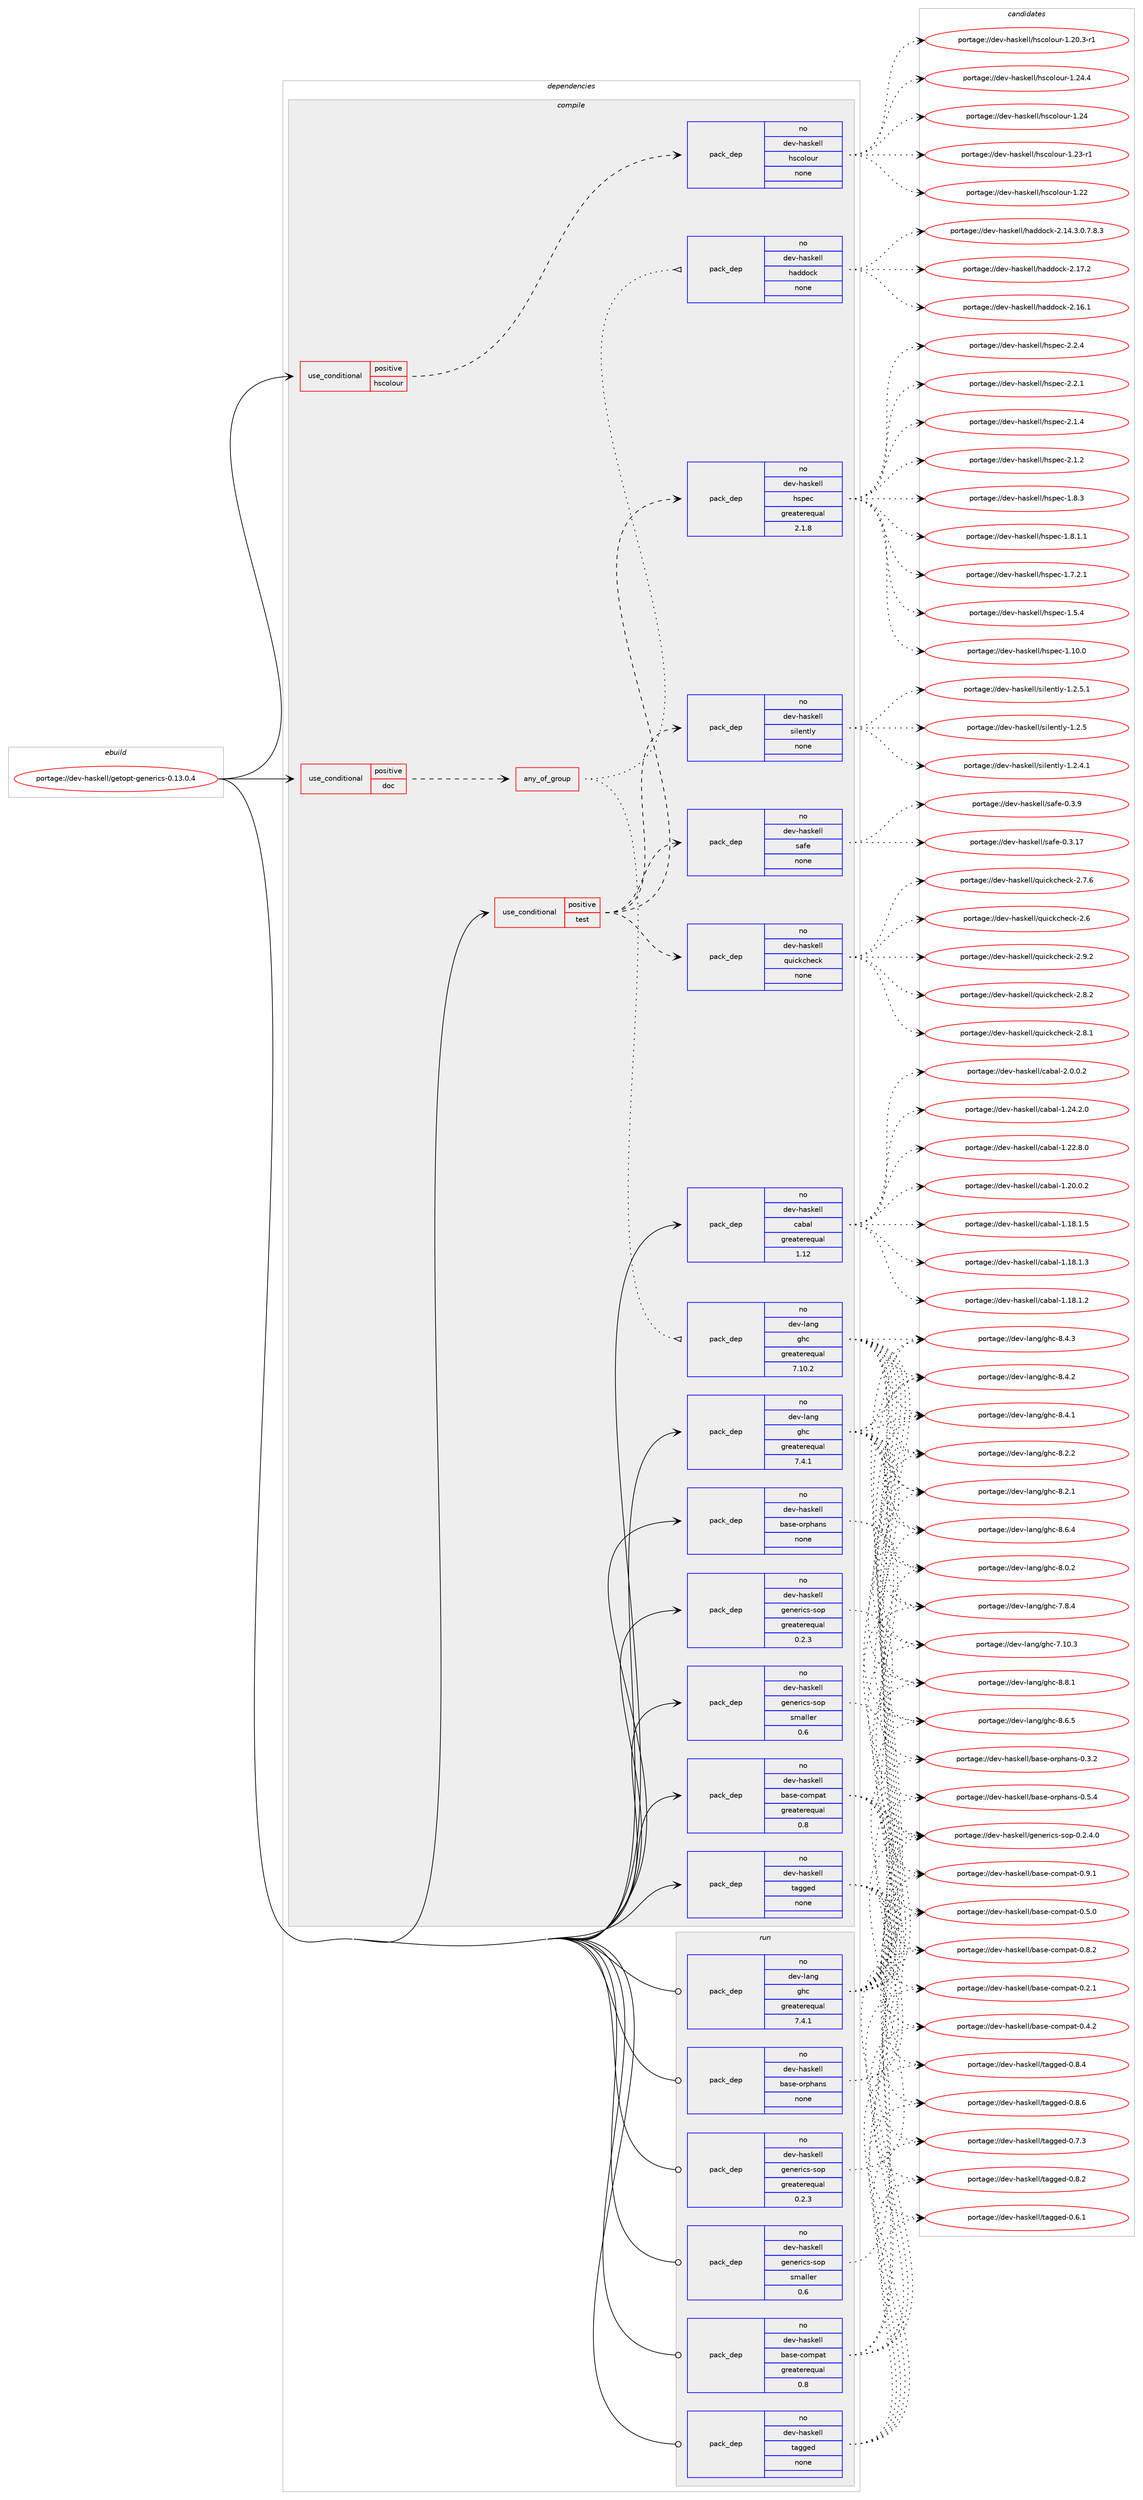 digraph prolog {

# *************
# Graph options
# *************

newrank=true;
concentrate=true;
compound=true;
graph [rankdir=LR,fontname=Helvetica,fontsize=10,ranksep=1.5];#, ranksep=2.5, nodesep=0.2];
edge  [arrowhead=vee];
node  [fontname=Helvetica,fontsize=10];

# **********
# The ebuild
# **********

subgraph cluster_leftcol {
color=gray;
rank=same;
label=<<i>ebuild</i>>;
id [label="portage://dev-haskell/getopt-generics-0.13.0.4", color=red, width=4, href="../dev-haskell/getopt-generics-0.13.0.4.svg"];
}

# ****************
# The dependencies
# ****************

subgraph cluster_midcol {
color=gray;
label=<<i>dependencies</i>>;
subgraph cluster_compile {
fillcolor="#eeeeee";
style=filled;
label=<<i>compile</i>>;
subgraph cond133884 {
dependency562029 [label=<<TABLE BORDER="0" CELLBORDER="1" CELLSPACING="0" CELLPADDING="4"><TR><TD ROWSPAN="3" CELLPADDING="10">use_conditional</TD></TR><TR><TD>positive</TD></TR><TR><TD>doc</TD></TR></TABLE>>, shape=none, color=red];
subgraph any6415 {
dependency562030 [label=<<TABLE BORDER="0" CELLBORDER="1" CELLSPACING="0" CELLPADDING="4"><TR><TD CELLPADDING="10">any_of_group</TD></TR></TABLE>>, shape=none, color=red];subgraph pack421493 {
dependency562031 [label=<<TABLE BORDER="0" CELLBORDER="1" CELLSPACING="0" CELLPADDING="4" WIDTH="220"><TR><TD ROWSPAN="6" CELLPADDING="30">pack_dep</TD></TR><TR><TD WIDTH="110">no</TD></TR><TR><TD>dev-haskell</TD></TR><TR><TD>haddock</TD></TR><TR><TD>none</TD></TR><TR><TD></TD></TR></TABLE>>, shape=none, color=blue];
}
dependency562030:e -> dependency562031:w [weight=20,style="dotted",arrowhead="oinv"];
subgraph pack421494 {
dependency562032 [label=<<TABLE BORDER="0" CELLBORDER="1" CELLSPACING="0" CELLPADDING="4" WIDTH="220"><TR><TD ROWSPAN="6" CELLPADDING="30">pack_dep</TD></TR><TR><TD WIDTH="110">no</TD></TR><TR><TD>dev-lang</TD></TR><TR><TD>ghc</TD></TR><TR><TD>greaterequal</TD></TR><TR><TD>7.10.2</TD></TR></TABLE>>, shape=none, color=blue];
}
dependency562030:e -> dependency562032:w [weight=20,style="dotted",arrowhead="oinv"];
}
dependency562029:e -> dependency562030:w [weight=20,style="dashed",arrowhead="vee"];
}
id:e -> dependency562029:w [weight=20,style="solid",arrowhead="vee"];
subgraph cond133885 {
dependency562033 [label=<<TABLE BORDER="0" CELLBORDER="1" CELLSPACING="0" CELLPADDING="4"><TR><TD ROWSPAN="3" CELLPADDING="10">use_conditional</TD></TR><TR><TD>positive</TD></TR><TR><TD>hscolour</TD></TR></TABLE>>, shape=none, color=red];
subgraph pack421495 {
dependency562034 [label=<<TABLE BORDER="0" CELLBORDER="1" CELLSPACING="0" CELLPADDING="4" WIDTH="220"><TR><TD ROWSPAN="6" CELLPADDING="30">pack_dep</TD></TR><TR><TD WIDTH="110">no</TD></TR><TR><TD>dev-haskell</TD></TR><TR><TD>hscolour</TD></TR><TR><TD>none</TD></TR><TR><TD></TD></TR></TABLE>>, shape=none, color=blue];
}
dependency562033:e -> dependency562034:w [weight=20,style="dashed",arrowhead="vee"];
}
id:e -> dependency562033:w [weight=20,style="solid",arrowhead="vee"];
subgraph cond133886 {
dependency562035 [label=<<TABLE BORDER="0" CELLBORDER="1" CELLSPACING="0" CELLPADDING="4"><TR><TD ROWSPAN="3" CELLPADDING="10">use_conditional</TD></TR><TR><TD>positive</TD></TR><TR><TD>test</TD></TR></TABLE>>, shape=none, color=red];
subgraph pack421496 {
dependency562036 [label=<<TABLE BORDER="0" CELLBORDER="1" CELLSPACING="0" CELLPADDING="4" WIDTH="220"><TR><TD ROWSPAN="6" CELLPADDING="30">pack_dep</TD></TR><TR><TD WIDTH="110">no</TD></TR><TR><TD>dev-haskell</TD></TR><TR><TD>hspec</TD></TR><TR><TD>greaterequal</TD></TR><TR><TD>2.1.8</TD></TR></TABLE>>, shape=none, color=blue];
}
dependency562035:e -> dependency562036:w [weight=20,style="dashed",arrowhead="vee"];
subgraph pack421497 {
dependency562037 [label=<<TABLE BORDER="0" CELLBORDER="1" CELLSPACING="0" CELLPADDING="4" WIDTH="220"><TR><TD ROWSPAN="6" CELLPADDING="30">pack_dep</TD></TR><TR><TD WIDTH="110">no</TD></TR><TR><TD>dev-haskell</TD></TR><TR><TD>quickcheck</TD></TR><TR><TD>none</TD></TR><TR><TD></TD></TR></TABLE>>, shape=none, color=blue];
}
dependency562035:e -> dependency562037:w [weight=20,style="dashed",arrowhead="vee"];
subgraph pack421498 {
dependency562038 [label=<<TABLE BORDER="0" CELLBORDER="1" CELLSPACING="0" CELLPADDING="4" WIDTH="220"><TR><TD ROWSPAN="6" CELLPADDING="30">pack_dep</TD></TR><TR><TD WIDTH="110">no</TD></TR><TR><TD>dev-haskell</TD></TR><TR><TD>safe</TD></TR><TR><TD>none</TD></TR><TR><TD></TD></TR></TABLE>>, shape=none, color=blue];
}
dependency562035:e -> dependency562038:w [weight=20,style="dashed",arrowhead="vee"];
subgraph pack421499 {
dependency562039 [label=<<TABLE BORDER="0" CELLBORDER="1" CELLSPACING="0" CELLPADDING="4" WIDTH="220"><TR><TD ROWSPAN="6" CELLPADDING="30">pack_dep</TD></TR><TR><TD WIDTH="110">no</TD></TR><TR><TD>dev-haskell</TD></TR><TR><TD>silently</TD></TR><TR><TD>none</TD></TR><TR><TD></TD></TR></TABLE>>, shape=none, color=blue];
}
dependency562035:e -> dependency562039:w [weight=20,style="dashed",arrowhead="vee"];
}
id:e -> dependency562035:w [weight=20,style="solid",arrowhead="vee"];
subgraph pack421500 {
dependency562040 [label=<<TABLE BORDER="0" CELLBORDER="1" CELLSPACING="0" CELLPADDING="4" WIDTH="220"><TR><TD ROWSPAN="6" CELLPADDING="30">pack_dep</TD></TR><TR><TD WIDTH="110">no</TD></TR><TR><TD>dev-haskell</TD></TR><TR><TD>base-compat</TD></TR><TR><TD>greaterequal</TD></TR><TR><TD>0.8</TD></TR></TABLE>>, shape=none, color=blue];
}
id:e -> dependency562040:w [weight=20,style="solid",arrowhead="vee"];
subgraph pack421501 {
dependency562041 [label=<<TABLE BORDER="0" CELLBORDER="1" CELLSPACING="0" CELLPADDING="4" WIDTH="220"><TR><TD ROWSPAN="6" CELLPADDING="30">pack_dep</TD></TR><TR><TD WIDTH="110">no</TD></TR><TR><TD>dev-haskell</TD></TR><TR><TD>base-orphans</TD></TR><TR><TD>none</TD></TR><TR><TD></TD></TR></TABLE>>, shape=none, color=blue];
}
id:e -> dependency562041:w [weight=20,style="solid",arrowhead="vee"];
subgraph pack421502 {
dependency562042 [label=<<TABLE BORDER="0" CELLBORDER="1" CELLSPACING="0" CELLPADDING="4" WIDTH="220"><TR><TD ROWSPAN="6" CELLPADDING="30">pack_dep</TD></TR><TR><TD WIDTH="110">no</TD></TR><TR><TD>dev-haskell</TD></TR><TR><TD>cabal</TD></TR><TR><TD>greaterequal</TD></TR><TR><TD>1.12</TD></TR></TABLE>>, shape=none, color=blue];
}
id:e -> dependency562042:w [weight=20,style="solid",arrowhead="vee"];
subgraph pack421503 {
dependency562043 [label=<<TABLE BORDER="0" CELLBORDER="1" CELLSPACING="0" CELLPADDING="4" WIDTH="220"><TR><TD ROWSPAN="6" CELLPADDING="30">pack_dep</TD></TR><TR><TD WIDTH="110">no</TD></TR><TR><TD>dev-haskell</TD></TR><TR><TD>generics-sop</TD></TR><TR><TD>greaterequal</TD></TR><TR><TD>0.2.3</TD></TR></TABLE>>, shape=none, color=blue];
}
id:e -> dependency562043:w [weight=20,style="solid",arrowhead="vee"];
subgraph pack421504 {
dependency562044 [label=<<TABLE BORDER="0" CELLBORDER="1" CELLSPACING="0" CELLPADDING="4" WIDTH="220"><TR><TD ROWSPAN="6" CELLPADDING="30">pack_dep</TD></TR><TR><TD WIDTH="110">no</TD></TR><TR><TD>dev-haskell</TD></TR><TR><TD>generics-sop</TD></TR><TR><TD>smaller</TD></TR><TR><TD>0.6</TD></TR></TABLE>>, shape=none, color=blue];
}
id:e -> dependency562044:w [weight=20,style="solid",arrowhead="vee"];
subgraph pack421505 {
dependency562045 [label=<<TABLE BORDER="0" CELLBORDER="1" CELLSPACING="0" CELLPADDING="4" WIDTH="220"><TR><TD ROWSPAN="6" CELLPADDING="30">pack_dep</TD></TR><TR><TD WIDTH="110">no</TD></TR><TR><TD>dev-haskell</TD></TR><TR><TD>tagged</TD></TR><TR><TD>none</TD></TR><TR><TD></TD></TR></TABLE>>, shape=none, color=blue];
}
id:e -> dependency562045:w [weight=20,style="solid",arrowhead="vee"];
subgraph pack421506 {
dependency562046 [label=<<TABLE BORDER="0" CELLBORDER="1" CELLSPACING="0" CELLPADDING="4" WIDTH="220"><TR><TD ROWSPAN="6" CELLPADDING="30">pack_dep</TD></TR><TR><TD WIDTH="110">no</TD></TR><TR><TD>dev-lang</TD></TR><TR><TD>ghc</TD></TR><TR><TD>greaterequal</TD></TR><TR><TD>7.4.1</TD></TR></TABLE>>, shape=none, color=blue];
}
id:e -> dependency562046:w [weight=20,style="solid",arrowhead="vee"];
}
subgraph cluster_compileandrun {
fillcolor="#eeeeee";
style=filled;
label=<<i>compile and run</i>>;
}
subgraph cluster_run {
fillcolor="#eeeeee";
style=filled;
label=<<i>run</i>>;
subgraph pack421507 {
dependency562047 [label=<<TABLE BORDER="0" CELLBORDER="1" CELLSPACING="0" CELLPADDING="4" WIDTH="220"><TR><TD ROWSPAN="6" CELLPADDING="30">pack_dep</TD></TR><TR><TD WIDTH="110">no</TD></TR><TR><TD>dev-haskell</TD></TR><TR><TD>base-compat</TD></TR><TR><TD>greaterequal</TD></TR><TR><TD>0.8</TD></TR></TABLE>>, shape=none, color=blue];
}
id:e -> dependency562047:w [weight=20,style="solid",arrowhead="odot"];
subgraph pack421508 {
dependency562048 [label=<<TABLE BORDER="0" CELLBORDER="1" CELLSPACING="0" CELLPADDING="4" WIDTH="220"><TR><TD ROWSPAN="6" CELLPADDING="30">pack_dep</TD></TR><TR><TD WIDTH="110">no</TD></TR><TR><TD>dev-haskell</TD></TR><TR><TD>base-orphans</TD></TR><TR><TD>none</TD></TR><TR><TD></TD></TR></TABLE>>, shape=none, color=blue];
}
id:e -> dependency562048:w [weight=20,style="solid",arrowhead="odot"];
subgraph pack421509 {
dependency562049 [label=<<TABLE BORDER="0" CELLBORDER="1" CELLSPACING="0" CELLPADDING="4" WIDTH="220"><TR><TD ROWSPAN="6" CELLPADDING="30">pack_dep</TD></TR><TR><TD WIDTH="110">no</TD></TR><TR><TD>dev-haskell</TD></TR><TR><TD>generics-sop</TD></TR><TR><TD>greaterequal</TD></TR><TR><TD>0.2.3</TD></TR></TABLE>>, shape=none, color=blue];
}
id:e -> dependency562049:w [weight=20,style="solid",arrowhead="odot"];
subgraph pack421510 {
dependency562050 [label=<<TABLE BORDER="0" CELLBORDER="1" CELLSPACING="0" CELLPADDING="4" WIDTH="220"><TR><TD ROWSPAN="6" CELLPADDING="30">pack_dep</TD></TR><TR><TD WIDTH="110">no</TD></TR><TR><TD>dev-haskell</TD></TR><TR><TD>generics-sop</TD></TR><TR><TD>smaller</TD></TR><TR><TD>0.6</TD></TR></TABLE>>, shape=none, color=blue];
}
id:e -> dependency562050:w [weight=20,style="solid",arrowhead="odot"];
subgraph pack421511 {
dependency562051 [label=<<TABLE BORDER="0" CELLBORDER="1" CELLSPACING="0" CELLPADDING="4" WIDTH="220"><TR><TD ROWSPAN="6" CELLPADDING="30">pack_dep</TD></TR><TR><TD WIDTH="110">no</TD></TR><TR><TD>dev-haskell</TD></TR><TR><TD>tagged</TD></TR><TR><TD>none</TD></TR><TR><TD></TD></TR></TABLE>>, shape=none, color=blue];
}
id:e -> dependency562051:w [weight=20,style="solid",arrowhead="odot"];
subgraph pack421512 {
dependency562052 [label=<<TABLE BORDER="0" CELLBORDER="1" CELLSPACING="0" CELLPADDING="4" WIDTH="220"><TR><TD ROWSPAN="6" CELLPADDING="30">pack_dep</TD></TR><TR><TD WIDTH="110">no</TD></TR><TR><TD>dev-lang</TD></TR><TR><TD>ghc</TD></TR><TR><TD>greaterequal</TD></TR><TR><TD>7.4.1</TD></TR></TABLE>>, shape=none, color=blue];
}
id:e -> dependency562052:w [weight=20,style="solid",arrowhead="odot"];
}
}

# **************
# The candidates
# **************

subgraph cluster_choices {
rank=same;
color=gray;
label=<<i>candidates</i>>;

subgraph choice421493 {
color=black;
nodesep=1;
choice100101118451049711510710110810847104971001001119910745504649554650 [label="portage://dev-haskell/haddock-2.17.2", color=red, width=4,href="../dev-haskell/haddock-2.17.2.svg"];
choice100101118451049711510710110810847104971001001119910745504649544649 [label="portage://dev-haskell/haddock-2.16.1", color=red, width=4,href="../dev-haskell/haddock-2.16.1.svg"];
choice1001011184510497115107101108108471049710010011199107455046495246514648465546564651 [label="portage://dev-haskell/haddock-2.14.3.0.7.8.3", color=red, width=4,href="../dev-haskell/haddock-2.14.3.0.7.8.3.svg"];
dependency562031:e -> choice100101118451049711510710110810847104971001001119910745504649554650:w [style=dotted,weight="100"];
dependency562031:e -> choice100101118451049711510710110810847104971001001119910745504649544649:w [style=dotted,weight="100"];
dependency562031:e -> choice1001011184510497115107101108108471049710010011199107455046495246514648465546564651:w [style=dotted,weight="100"];
}
subgraph choice421494 {
color=black;
nodesep=1;
choice10010111845108971101034710310499455646564649 [label="portage://dev-lang/ghc-8.8.1", color=red, width=4,href="../dev-lang/ghc-8.8.1.svg"];
choice10010111845108971101034710310499455646544653 [label="portage://dev-lang/ghc-8.6.5", color=red, width=4,href="../dev-lang/ghc-8.6.5.svg"];
choice10010111845108971101034710310499455646544652 [label="portage://dev-lang/ghc-8.6.4", color=red, width=4,href="../dev-lang/ghc-8.6.4.svg"];
choice10010111845108971101034710310499455646524651 [label="portage://dev-lang/ghc-8.4.3", color=red, width=4,href="../dev-lang/ghc-8.4.3.svg"];
choice10010111845108971101034710310499455646524650 [label="portage://dev-lang/ghc-8.4.2", color=red, width=4,href="../dev-lang/ghc-8.4.2.svg"];
choice10010111845108971101034710310499455646524649 [label="portage://dev-lang/ghc-8.4.1", color=red, width=4,href="../dev-lang/ghc-8.4.1.svg"];
choice10010111845108971101034710310499455646504650 [label="portage://dev-lang/ghc-8.2.2", color=red, width=4,href="../dev-lang/ghc-8.2.2.svg"];
choice10010111845108971101034710310499455646504649 [label="portage://dev-lang/ghc-8.2.1", color=red, width=4,href="../dev-lang/ghc-8.2.1.svg"];
choice10010111845108971101034710310499455646484650 [label="portage://dev-lang/ghc-8.0.2", color=red, width=4,href="../dev-lang/ghc-8.0.2.svg"];
choice10010111845108971101034710310499455546564652 [label="portage://dev-lang/ghc-7.8.4", color=red, width=4,href="../dev-lang/ghc-7.8.4.svg"];
choice1001011184510897110103471031049945554649484651 [label="portage://dev-lang/ghc-7.10.3", color=red, width=4,href="../dev-lang/ghc-7.10.3.svg"];
dependency562032:e -> choice10010111845108971101034710310499455646564649:w [style=dotted,weight="100"];
dependency562032:e -> choice10010111845108971101034710310499455646544653:w [style=dotted,weight="100"];
dependency562032:e -> choice10010111845108971101034710310499455646544652:w [style=dotted,weight="100"];
dependency562032:e -> choice10010111845108971101034710310499455646524651:w [style=dotted,weight="100"];
dependency562032:e -> choice10010111845108971101034710310499455646524650:w [style=dotted,weight="100"];
dependency562032:e -> choice10010111845108971101034710310499455646524649:w [style=dotted,weight="100"];
dependency562032:e -> choice10010111845108971101034710310499455646504650:w [style=dotted,weight="100"];
dependency562032:e -> choice10010111845108971101034710310499455646504649:w [style=dotted,weight="100"];
dependency562032:e -> choice10010111845108971101034710310499455646484650:w [style=dotted,weight="100"];
dependency562032:e -> choice10010111845108971101034710310499455546564652:w [style=dotted,weight="100"];
dependency562032:e -> choice1001011184510897110103471031049945554649484651:w [style=dotted,weight="100"];
}
subgraph choice421495 {
color=black;
nodesep=1;
choice1001011184510497115107101108108471041159911110811111711445494650524652 [label="portage://dev-haskell/hscolour-1.24.4", color=red, width=4,href="../dev-haskell/hscolour-1.24.4.svg"];
choice100101118451049711510710110810847104115991111081111171144549465052 [label="portage://dev-haskell/hscolour-1.24", color=red, width=4,href="../dev-haskell/hscolour-1.24.svg"];
choice1001011184510497115107101108108471041159911110811111711445494650514511449 [label="portage://dev-haskell/hscolour-1.23-r1", color=red, width=4,href="../dev-haskell/hscolour-1.23-r1.svg"];
choice100101118451049711510710110810847104115991111081111171144549465050 [label="portage://dev-haskell/hscolour-1.22", color=red, width=4,href="../dev-haskell/hscolour-1.22.svg"];
choice10010111845104971151071011081084710411599111108111117114454946504846514511449 [label="portage://dev-haskell/hscolour-1.20.3-r1", color=red, width=4,href="../dev-haskell/hscolour-1.20.3-r1.svg"];
dependency562034:e -> choice1001011184510497115107101108108471041159911110811111711445494650524652:w [style=dotted,weight="100"];
dependency562034:e -> choice100101118451049711510710110810847104115991111081111171144549465052:w [style=dotted,weight="100"];
dependency562034:e -> choice1001011184510497115107101108108471041159911110811111711445494650514511449:w [style=dotted,weight="100"];
dependency562034:e -> choice100101118451049711510710110810847104115991111081111171144549465050:w [style=dotted,weight="100"];
dependency562034:e -> choice10010111845104971151071011081084710411599111108111117114454946504846514511449:w [style=dotted,weight="100"];
}
subgraph choice421496 {
color=black;
nodesep=1;
choice10010111845104971151071011081084710411511210199455046504652 [label="portage://dev-haskell/hspec-2.2.4", color=red, width=4,href="../dev-haskell/hspec-2.2.4.svg"];
choice10010111845104971151071011081084710411511210199455046504649 [label="portage://dev-haskell/hspec-2.2.1", color=red, width=4,href="../dev-haskell/hspec-2.2.1.svg"];
choice10010111845104971151071011081084710411511210199455046494652 [label="portage://dev-haskell/hspec-2.1.4", color=red, width=4,href="../dev-haskell/hspec-2.1.4.svg"];
choice10010111845104971151071011081084710411511210199455046494650 [label="portage://dev-haskell/hspec-2.1.2", color=red, width=4,href="../dev-haskell/hspec-2.1.2.svg"];
choice10010111845104971151071011081084710411511210199454946564651 [label="portage://dev-haskell/hspec-1.8.3", color=red, width=4,href="../dev-haskell/hspec-1.8.3.svg"];
choice100101118451049711510710110810847104115112101994549465646494649 [label="portage://dev-haskell/hspec-1.8.1.1", color=red, width=4,href="../dev-haskell/hspec-1.8.1.1.svg"];
choice100101118451049711510710110810847104115112101994549465546504649 [label="portage://dev-haskell/hspec-1.7.2.1", color=red, width=4,href="../dev-haskell/hspec-1.7.2.1.svg"];
choice10010111845104971151071011081084710411511210199454946534652 [label="portage://dev-haskell/hspec-1.5.4", color=red, width=4,href="../dev-haskell/hspec-1.5.4.svg"];
choice1001011184510497115107101108108471041151121019945494649484648 [label="portage://dev-haskell/hspec-1.10.0", color=red, width=4,href="../dev-haskell/hspec-1.10.0.svg"];
dependency562036:e -> choice10010111845104971151071011081084710411511210199455046504652:w [style=dotted,weight="100"];
dependency562036:e -> choice10010111845104971151071011081084710411511210199455046504649:w [style=dotted,weight="100"];
dependency562036:e -> choice10010111845104971151071011081084710411511210199455046494652:w [style=dotted,weight="100"];
dependency562036:e -> choice10010111845104971151071011081084710411511210199455046494650:w [style=dotted,weight="100"];
dependency562036:e -> choice10010111845104971151071011081084710411511210199454946564651:w [style=dotted,weight="100"];
dependency562036:e -> choice100101118451049711510710110810847104115112101994549465646494649:w [style=dotted,weight="100"];
dependency562036:e -> choice100101118451049711510710110810847104115112101994549465546504649:w [style=dotted,weight="100"];
dependency562036:e -> choice10010111845104971151071011081084710411511210199454946534652:w [style=dotted,weight="100"];
dependency562036:e -> choice1001011184510497115107101108108471041151121019945494649484648:w [style=dotted,weight="100"];
}
subgraph choice421497 {
color=black;
nodesep=1;
choice100101118451049711510710110810847113117105991079910410199107455046574650 [label="portage://dev-haskell/quickcheck-2.9.2", color=red, width=4,href="../dev-haskell/quickcheck-2.9.2.svg"];
choice100101118451049711510710110810847113117105991079910410199107455046564650 [label="portage://dev-haskell/quickcheck-2.8.2", color=red, width=4,href="../dev-haskell/quickcheck-2.8.2.svg"];
choice100101118451049711510710110810847113117105991079910410199107455046564649 [label="portage://dev-haskell/quickcheck-2.8.1", color=red, width=4,href="../dev-haskell/quickcheck-2.8.1.svg"];
choice100101118451049711510710110810847113117105991079910410199107455046554654 [label="portage://dev-haskell/quickcheck-2.7.6", color=red, width=4,href="../dev-haskell/quickcheck-2.7.6.svg"];
choice10010111845104971151071011081084711311710599107991041019910745504654 [label="portage://dev-haskell/quickcheck-2.6", color=red, width=4,href="../dev-haskell/quickcheck-2.6.svg"];
dependency562037:e -> choice100101118451049711510710110810847113117105991079910410199107455046574650:w [style=dotted,weight="100"];
dependency562037:e -> choice100101118451049711510710110810847113117105991079910410199107455046564650:w [style=dotted,weight="100"];
dependency562037:e -> choice100101118451049711510710110810847113117105991079910410199107455046564649:w [style=dotted,weight="100"];
dependency562037:e -> choice100101118451049711510710110810847113117105991079910410199107455046554654:w [style=dotted,weight="100"];
dependency562037:e -> choice10010111845104971151071011081084711311710599107991041019910745504654:w [style=dotted,weight="100"];
}
subgraph choice421498 {
color=black;
nodesep=1;
choice10010111845104971151071011081084711597102101454846514657 [label="portage://dev-haskell/safe-0.3.9", color=red, width=4,href="../dev-haskell/safe-0.3.9.svg"];
choice1001011184510497115107101108108471159710210145484651464955 [label="portage://dev-haskell/safe-0.3.17", color=red, width=4,href="../dev-haskell/safe-0.3.17.svg"];
dependency562038:e -> choice10010111845104971151071011081084711597102101454846514657:w [style=dotted,weight="100"];
dependency562038:e -> choice1001011184510497115107101108108471159710210145484651464955:w [style=dotted,weight="100"];
}
subgraph choice421499 {
color=black;
nodesep=1;
choice1001011184510497115107101108108471151051081011101161081214549465046534649 [label="portage://dev-haskell/silently-1.2.5.1", color=red, width=4,href="../dev-haskell/silently-1.2.5.1.svg"];
choice100101118451049711510710110810847115105108101110116108121454946504653 [label="portage://dev-haskell/silently-1.2.5", color=red, width=4,href="../dev-haskell/silently-1.2.5.svg"];
choice1001011184510497115107101108108471151051081011101161081214549465046524649 [label="portage://dev-haskell/silently-1.2.4.1", color=red, width=4,href="../dev-haskell/silently-1.2.4.1.svg"];
dependency562039:e -> choice1001011184510497115107101108108471151051081011101161081214549465046534649:w [style=dotted,weight="100"];
dependency562039:e -> choice100101118451049711510710110810847115105108101110116108121454946504653:w [style=dotted,weight="100"];
dependency562039:e -> choice1001011184510497115107101108108471151051081011101161081214549465046524649:w [style=dotted,weight="100"];
}
subgraph choice421500 {
color=black;
nodesep=1;
choice1001011184510497115107101108108479897115101459911110911297116454846574649 [label="portage://dev-haskell/base-compat-0.9.1", color=red, width=4,href="../dev-haskell/base-compat-0.9.1.svg"];
choice1001011184510497115107101108108479897115101459911110911297116454846564650 [label="portage://dev-haskell/base-compat-0.8.2", color=red, width=4,href="../dev-haskell/base-compat-0.8.2.svg"];
choice1001011184510497115107101108108479897115101459911110911297116454846534648 [label="portage://dev-haskell/base-compat-0.5.0", color=red, width=4,href="../dev-haskell/base-compat-0.5.0.svg"];
choice1001011184510497115107101108108479897115101459911110911297116454846524650 [label="portage://dev-haskell/base-compat-0.4.2", color=red, width=4,href="../dev-haskell/base-compat-0.4.2.svg"];
choice1001011184510497115107101108108479897115101459911110911297116454846504649 [label="portage://dev-haskell/base-compat-0.2.1", color=red, width=4,href="../dev-haskell/base-compat-0.2.1.svg"];
dependency562040:e -> choice1001011184510497115107101108108479897115101459911110911297116454846574649:w [style=dotted,weight="100"];
dependency562040:e -> choice1001011184510497115107101108108479897115101459911110911297116454846564650:w [style=dotted,weight="100"];
dependency562040:e -> choice1001011184510497115107101108108479897115101459911110911297116454846534648:w [style=dotted,weight="100"];
dependency562040:e -> choice1001011184510497115107101108108479897115101459911110911297116454846524650:w [style=dotted,weight="100"];
dependency562040:e -> choice1001011184510497115107101108108479897115101459911110911297116454846504649:w [style=dotted,weight="100"];
}
subgraph choice421501 {
color=black;
nodesep=1;
choice10010111845104971151071011081084798971151014511111411210497110115454846534652 [label="portage://dev-haskell/base-orphans-0.5.4", color=red, width=4,href="../dev-haskell/base-orphans-0.5.4.svg"];
choice10010111845104971151071011081084798971151014511111411210497110115454846514650 [label="portage://dev-haskell/base-orphans-0.3.2", color=red, width=4,href="../dev-haskell/base-orphans-0.3.2.svg"];
dependency562041:e -> choice10010111845104971151071011081084798971151014511111411210497110115454846534652:w [style=dotted,weight="100"];
dependency562041:e -> choice10010111845104971151071011081084798971151014511111411210497110115454846514650:w [style=dotted,weight="100"];
}
subgraph choice421502 {
color=black;
nodesep=1;
choice100101118451049711510710110810847999798971084550464846484650 [label="portage://dev-haskell/cabal-2.0.0.2", color=red, width=4,href="../dev-haskell/cabal-2.0.0.2.svg"];
choice10010111845104971151071011081084799979897108454946505246504648 [label="portage://dev-haskell/cabal-1.24.2.0", color=red, width=4,href="../dev-haskell/cabal-1.24.2.0.svg"];
choice10010111845104971151071011081084799979897108454946505046564648 [label="portage://dev-haskell/cabal-1.22.8.0", color=red, width=4,href="../dev-haskell/cabal-1.22.8.0.svg"];
choice10010111845104971151071011081084799979897108454946504846484650 [label="portage://dev-haskell/cabal-1.20.0.2", color=red, width=4,href="../dev-haskell/cabal-1.20.0.2.svg"];
choice10010111845104971151071011081084799979897108454946495646494653 [label="portage://dev-haskell/cabal-1.18.1.5", color=red, width=4,href="../dev-haskell/cabal-1.18.1.5.svg"];
choice10010111845104971151071011081084799979897108454946495646494651 [label="portage://dev-haskell/cabal-1.18.1.3", color=red, width=4,href="../dev-haskell/cabal-1.18.1.3.svg"];
choice10010111845104971151071011081084799979897108454946495646494650 [label="portage://dev-haskell/cabal-1.18.1.2", color=red, width=4,href="../dev-haskell/cabal-1.18.1.2.svg"];
dependency562042:e -> choice100101118451049711510710110810847999798971084550464846484650:w [style=dotted,weight="100"];
dependency562042:e -> choice10010111845104971151071011081084799979897108454946505246504648:w [style=dotted,weight="100"];
dependency562042:e -> choice10010111845104971151071011081084799979897108454946505046564648:w [style=dotted,weight="100"];
dependency562042:e -> choice10010111845104971151071011081084799979897108454946504846484650:w [style=dotted,weight="100"];
dependency562042:e -> choice10010111845104971151071011081084799979897108454946495646494653:w [style=dotted,weight="100"];
dependency562042:e -> choice10010111845104971151071011081084799979897108454946495646494651:w [style=dotted,weight="100"];
dependency562042:e -> choice10010111845104971151071011081084799979897108454946495646494650:w [style=dotted,weight="100"];
}
subgraph choice421503 {
color=black;
nodesep=1;
choice10010111845104971151071011081084710310111010111410599115451151111124548465046524648 [label="portage://dev-haskell/generics-sop-0.2.4.0", color=red, width=4,href="../dev-haskell/generics-sop-0.2.4.0.svg"];
dependency562043:e -> choice10010111845104971151071011081084710310111010111410599115451151111124548465046524648:w [style=dotted,weight="100"];
}
subgraph choice421504 {
color=black;
nodesep=1;
choice10010111845104971151071011081084710310111010111410599115451151111124548465046524648 [label="portage://dev-haskell/generics-sop-0.2.4.0", color=red, width=4,href="../dev-haskell/generics-sop-0.2.4.0.svg"];
dependency562044:e -> choice10010111845104971151071011081084710310111010111410599115451151111124548465046524648:w [style=dotted,weight="100"];
}
subgraph choice421505 {
color=black;
nodesep=1;
choice10010111845104971151071011081084711697103103101100454846564654 [label="portage://dev-haskell/tagged-0.8.6", color=red, width=4,href="../dev-haskell/tagged-0.8.6.svg"];
choice10010111845104971151071011081084711697103103101100454846564652 [label="portage://dev-haskell/tagged-0.8.4", color=red, width=4,href="../dev-haskell/tagged-0.8.4.svg"];
choice10010111845104971151071011081084711697103103101100454846564650 [label="portage://dev-haskell/tagged-0.8.2", color=red, width=4,href="../dev-haskell/tagged-0.8.2.svg"];
choice10010111845104971151071011081084711697103103101100454846554651 [label="portage://dev-haskell/tagged-0.7.3", color=red, width=4,href="../dev-haskell/tagged-0.7.3.svg"];
choice10010111845104971151071011081084711697103103101100454846544649 [label="portage://dev-haskell/tagged-0.6.1", color=red, width=4,href="../dev-haskell/tagged-0.6.1.svg"];
dependency562045:e -> choice10010111845104971151071011081084711697103103101100454846564654:w [style=dotted,weight="100"];
dependency562045:e -> choice10010111845104971151071011081084711697103103101100454846564652:w [style=dotted,weight="100"];
dependency562045:e -> choice10010111845104971151071011081084711697103103101100454846564650:w [style=dotted,weight="100"];
dependency562045:e -> choice10010111845104971151071011081084711697103103101100454846554651:w [style=dotted,weight="100"];
dependency562045:e -> choice10010111845104971151071011081084711697103103101100454846544649:w [style=dotted,weight="100"];
}
subgraph choice421506 {
color=black;
nodesep=1;
choice10010111845108971101034710310499455646564649 [label="portage://dev-lang/ghc-8.8.1", color=red, width=4,href="../dev-lang/ghc-8.8.1.svg"];
choice10010111845108971101034710310499455646544653 [label="portage://dev-lang/ghc-8.6.5", color=red, width=4,href="../dev-lang/ghc-8.6.5.svg"];
choice10010111845108971101034710310499455646544652 [label="portage://dev-lang/ghc-8.6.4", color=red, width=4,href="../dev-lang/ghc-8.6.4.svg"];
choice10010111845108971101034710310499455646524651 [label="portage://dev-lang/ghc-8.4.3", color=red, width=4,href="../dev-lang/ghc-8.4.3.svg"];
choice10010111845108971101034710310499455646524650 [label="portage://dev-lang/ghc-8.4.2", color=red, width=4,href="../dev-lang/ghc-8.4.2.svg"];
choice10010111845108971101034710310499455646524649 [label="portage://dev-lang/ghc-8.4.1", color=red, width=4,href="../dev-lang/ghc-8.4.1.svg"];
choice10010111845108971101034710310499455646504650 [label="portage://dev-lang/ghc-8.2.2", color=red, width=4,href="../dev-lang/ghc-8.2.2.svg"];
choice10010111845108971101034710310499455646504649 [label="portage://dev-lang/ghc-8.2.1", color=red, width=4,href="../dev-lang/ghc-8.2.1.svg"];
choice10010111845108971101034710310499455646484650 [label="portage://dev-lang/ghc-8.0.2", color=red, width=4,href="../dev-lang/ghc-8.0.2.svg"];
choice10010111845108971101034710310499455546564652 [label="portage://dev-lang/ghc-7.8.4", color=red, width=4,href="../dev-lang/ghc-7.8.4.svg"];
choice1001011184510897110103471031049945554649484651 [label="portage://dev-lang/ghc-7.10.3", color=red, width=4,href="../dev-lang/ghc-7.10.3.svg"];
dependency562046:e -> choice10010111845108971101034710310499455646564649:w [style=dotted,weight="100"];
dependency562046:e -> choice10010111845108971101034710310499455646544653:w [style=dotted,weight="100"];
dependency562046:e -> choice10010111845108971101034710310499455646544652:w [style=dotted,weight="100"];
dependency562046:e -> choice10010111845108971101034710310499455646524651:w [style=dotted,weight="100"];
dependency562046:e -> choice10010111845108971101034710310499455646524650:w [style=dotted,weight="100"];
dependency562046:e -> choice10010111845108971101034710310499455646524649:w [style=dotted,weight="100"];
dependency562046:e -> choice10010111845108971101034710310499455646504650:w [style=dotted,weight="100"];
dependency562046:e -> choice10010111845108971101034710310499455646504649:w [style=dotted,weight="100"];
dependency562046:e -> choice10010111845108971101034710310499455646484650:w [style=dotted,weight="100"];
dependency562046:e -> choice10010111845108971101034710310499455546564652:w [style=dotted,weight="100"];
dependency562046:e -> choice1001011184510897110103471031049945554649484651:w [style=dotted,weight="100"];
}
subgraph choice421507 {
color=black;
nodesep=1;
choice1001011184510497115107101108108479897115101459911110911297116454846574649 [label="portage://dev-haskell/base-compat-0.9.1", color=red, width=4,href="../dev-haskell/base-compat-0.9.1.svg"];
choice1001011184510497115107101108108479897115101459911110911297116454846564650 [label="portage://dev-haskell/base-compat-0.8.2", color=red, width=4,href="../dev-haskell/base-compat-0.8.2.svg"];
choice1001011184510497115107101108108479897115101459911110911297116454846534648 [label="portage://dev-haskell/base-compat-0.5.0", color=red, width=4,href="../dev-haskell/base-compat-0.5.0.svg"];
choice1001011184510497115107101108108479897115101459911110911297116454846524650 [label="portage://dev-haskell/base-compat-0.4.2", color=red, width=4,href="../dev-haskell/base-compat-0.4.2.svg"];
choice1001011184510497115107101108108479897115101459911110911297116454846504649 [label="portage://dev-haskell/base-compat-0.2.1", color=red, width=4,href="../dev-haskell/base-compat-0.2.1.svg"];
dependency562047:e -> choice1001011184510497115107101108108479897115101459911110911297116454846574649:w [style=dotted,weight="100"];
dependency562047:e -> choice1001011184510497115107101108108479897115101459911110911297116454846564650:w [style=dotted,weight="100"];
dependency562047:e -> choice1001011184510497115107101108108479897115101459911110911297116454846534648:w [style=dotted,weight="100"];
dependency562047:e -> choice1001011184510497115107101108108479897115101459911110911297116454846524650:w [style=dotted,weight="100"];
dependency562047:e -> choice1001011184510497115107101108108479897115101459911110911297116454846504649:w [style=dotted,weight="100"];
}
subgraph choice421508 {
color=black;
nodesep=1;
choice10010111845104971151071011081084798971151014511111411210497110115454846534652 [label="portage://dev-haskell/base-orphans-0.5.4", color=red, width=4,href="../dev-haskell/base-orphans-0.5.4.svg"];
choice10010111845104971151071011081084798971151014511111411210497110115454846514650 [label="portage://dev-haskell/base-orphans-0.3.2", color=red, width=4,href="../dev-haskell/base-orphans-0.3.2.svg"];
dependency562048:e -> choice10010111845104971151071011081084798971151014511111411210497110115454846534652:w [style=dotted,weight="100"];
dependency562048:e -> choice10010111845104971151071011081084798971151014511111411210497110115454846514650:w [style=dotted,weight="100"];
}
subgraph choice421509 {
color=black;
nodesep=1;
choice10010111845104971151071011081084710310111010111410599115451151111124548465046524648 [label="portage://dev-haskell/generics-sop-0.2.4.0", color=red, width=4,href="../dev-haskell/generics-sop-0.2.4.0.svg"];
dependency562049:e -> choice10010111845104971151071011081084710310111010111410599115451151111124548465046524648:w [style=dotted,weight="100"];
}
subgraph choice421510 {
color=black;
nodesep=1;
choice10010111845104971151071011081084710310111010111410599115451151111124548465046524648 [label="portage://dev-haskell/generics-sop-0.2.4.0", color=red, width=4,href="../dev-haskell/generics-sop-0.2.4.0.svg"];
dependency562050:e -> choice10010111845104971151071011081084710310111010111410599115451151111124548465046524648:w [style=dotted,weight="100"];
}
subgraph choice421511 {
color=black;
nodesep=1;
choice10010111845104971151071011081084711697103103101100454846564654 [label="portage://dev-haskell/tagged-0.8.6", color=red, width=4,href="../dev-haskell/tagged-0.8.6.svg"];
choice10010111845104971151071011081084711697103103101100454846564652 [label="portage://dev-haskell/tagged-0.8.4", color=red, width=4,href="../dev-haskell/tagged-0.8.4.svg"];
choice10010111845104971151071011081084711697103103101100454846564650 [label="portage://dev-haskell/tagged-0.8.2", color=red, width=4,href="../dev-haskell/tagged-0.8.2.svg"];
choice10010111845104971151071011081084711697103103101100454846554651 [label="portage://dev-haskell/tagged-0.7.3", color=red, width=4,href="../dev-haskell/tagged-0.7.3.svg"];
choice10010111845104971151071011081084711697103103101100454846544649 [label="portage://dev-haskell/tagged-0.6.1", color=red, width=4,href="../dev-haskell/tagged-0.6.1.svg"];
dependency562051:e -> choice10010111845104971151071011081084711697103103101100454846564654:w [style=dotted,weight="100"];
dependency562051:e -> choice10010111845104971151071011081084711697103103101100454846564652:w [style=dotted,weight="100"];
dependency562051:e -> choice10010111845104971151071011081084711697103103101100454846564650:w [style=dotted,weight="100"];
dependency562051:e -> choice10010111845104971151071011081084711697103103101100454846554651:w [style=dotted,weight="100"];
dependency562051:e -> choice10010111845104971151071011081084711697103103101100454846544649:w [style=dotted,weight="100"];
}
subgraph choice421512 {
color=black;
nodesep=1;
choice10010111845108971101034710310499455646564649 [label="portage://dev-lang/ghc-8.8.1", color=red, width=4,href="../dev-lang/ghc-8.8.1.svg"];
choice10010111845108971101034710310499455646544653 [label="portage://dev-lang/ghc-8.6.5", color=red, width=4,href="../dev-lang/ghc-8.6.5.svg"];
choice10010111845108971101034710310499455646544652 [label="portage://dev-lang/ghc-8.6.4", color=red, width=4,href="../dev-lang/ghc-8.6.4.svg"];
choice10010111845108971101034710310499455646524651 [label="portage://dev-lang/ghc-8.4.3", color=red, width=4,href="../dev-lang/ghc-8.4.3.svg"];
choice10010111845108971101034710310499455646524650 [label="portage://dev-lang/ghc-8.4.2", color=red, width=4,href="../dev-lang/ghc-8.4.2.svg"];
choice10010111845108971101034710310499455646524649 [label="portage://dev-lang/ghc-8.4.1", color=red, width=4,href="../dev-lang/ghc-8.4.1.svg"];
choice10010111845108971101034710310499455646504650 [label="portage://dev-lang/ghc-8.2.2", color=red, width=4,href="../dev-lang/ghc-8.2.2.svg"];
choice10010111845108971101034710310499455646504649 [label="portage://dev-lang/ghc-8.2.1", color=red, width=4,href="../dev-lang/ghc-8.2.1.svg"];
choice10010111845108971101034710310499455646484650 [label="portage://dev-lang/ghc-8.0.2", color=red, width=4,href="../dev-lang/ghc-8.0.2.svg"];
choice10010111845108971101034710310499455546564652 [label="portage://dev-lang/ghc-7.8.4", color=red, width=4,href="../dev-lang/ghc-7.8.4.svg"];
choice1001011184510897110103471031049945554649484651 [label="portage://dev-lang/ghc-7.10.3", color=red, width=4,href="../dev-lang/ghc-7.10.3.svg"];
dependency562052:e -> choice10010111845108971101034710310499455646564649:w [style=dotted,weight="100"];
dependency562052:e -> choice10010111845108971101034710310499455646544653:w [style=dotted,weight="100"];
dependency562052:e -> choice10010111845108971101034710310499455646544652:w [style=dotted,weight="100"];
dependency562052:e -> choice10010111845108971101034710310499455646524651:w [style=dotted,weight="100"];
dependency562052:e -> choice10010111845108971101034710310499455646524650:w [style=dotted,weight="100"];
dependency562052:e -> choice10010111845108971101034710310499455646524649:w [style=dotted,weight="100"];
dependency562052:e -> choice10010111845108971101034710310499455646504650:w [style=dotted,weight="100"];
dependency562052:e -> choice10010111845108971101034710310499455646504649:w [style=dotted,weight="100"];
dependency562052:e -> choice10010111845108971101034710310499455646484650:w [style=dotted,weight="100"];
dependency562052:e -> choice10010111845108971101034710310499455546564652:w [style=dotted,weight="100"];
dependency562052:e -> choice1001011184510897110103471031049945554649484651:w [style=dotted,weight="100"];
}
}

}
